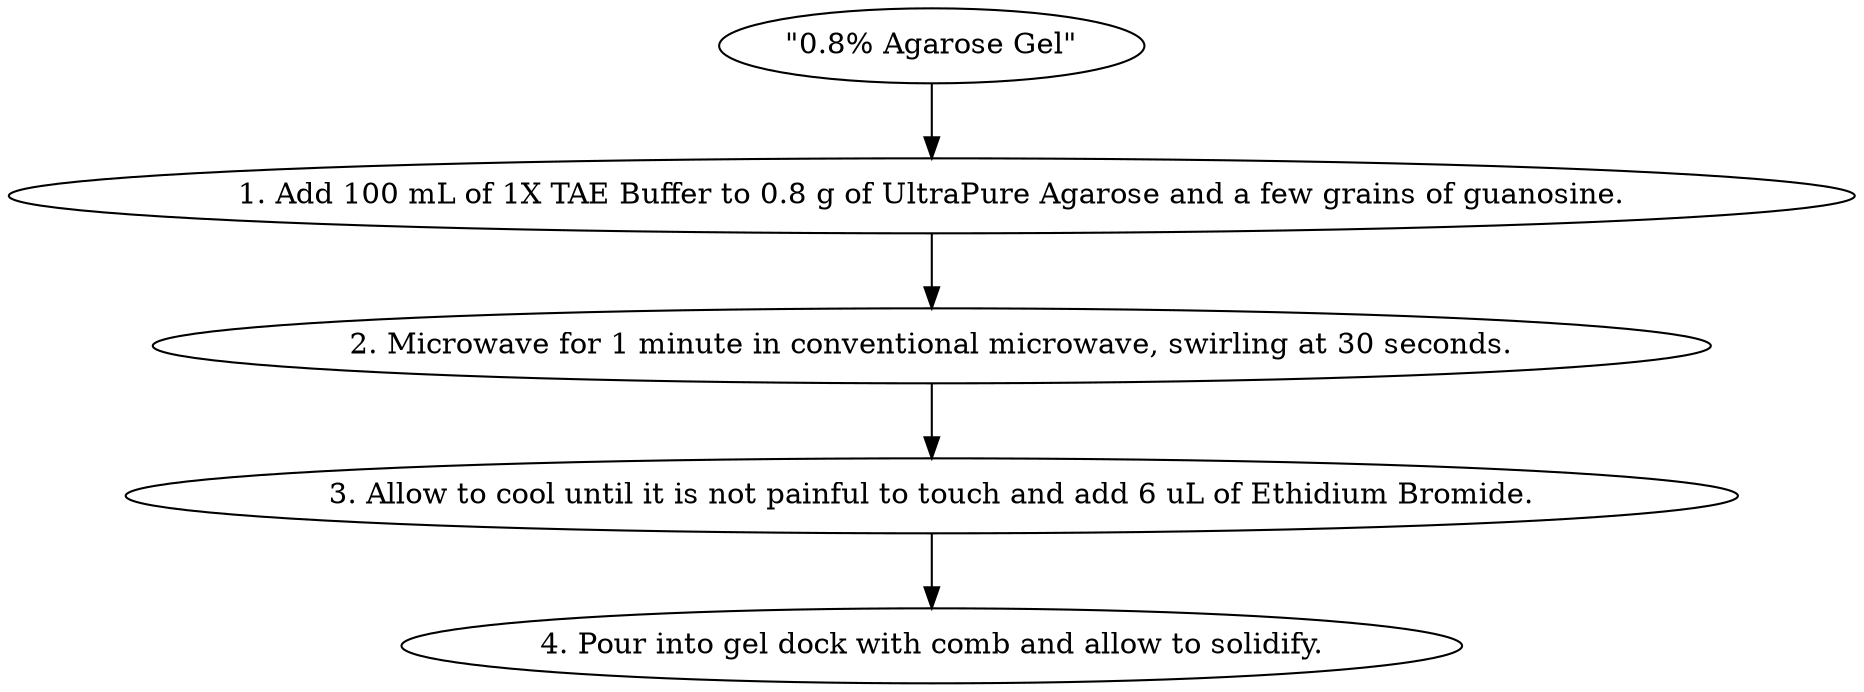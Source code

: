 digraph AgaroseGelProtocol {
    // Define the title
    Title [label="\"0.8% Agarose Gel\""];
    
    // Define steps
    Step1 [label="1. Add 100 mL of 1X TAE Buffer to 0.8 g of UltraPure Agarose and a few grains of guanosine."];
    Step2 [label="2. Microwave for 1 minute in conventional microwave, swirling at 30 seconds."];
    Step3 [label="3. Allow to cool until it is not painful to touch and add 6 uL of Ethidium Bromide."];
    Step4 [label="4. Pour into gel dock with comb and allow to solidify."];
    
    // Define edges (sequence of steps)
    Title -> Step1;
    Step1 -> Step2;
    Step2 -> Step3;
    Step3 -> Step4;
}
